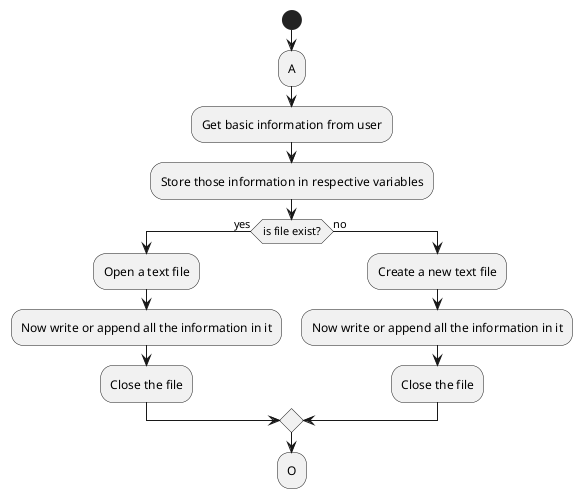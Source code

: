 /'
Module:	open_acc.plantuml
Function:
        PlantUML source for opening a bank account operation.

Copyright:
        This file copyright (C) 2022 by
        MCCI Corporation
        3520 Krums Corners Road
        Ithaca, NY 14850
        An unpublished work. All rights reserved.
        This file is proprietary information, and may not be disclosed or
        copied without the prior permission of MCCI Corporation.

Author:
        Pranau R, MCCI Corporation    April 2022
'/

@startuml

start

:A;
:Get basic information from user;
:Store those information in respective variables;

if (is file exist?) then (yes)
:Open a text file;
:Now write or append all the information in it;
:Close the file;

else (no)
:Create a new text file;
:Now write or append all the information in it;
:Close the file;

endif

:O;

@enduml